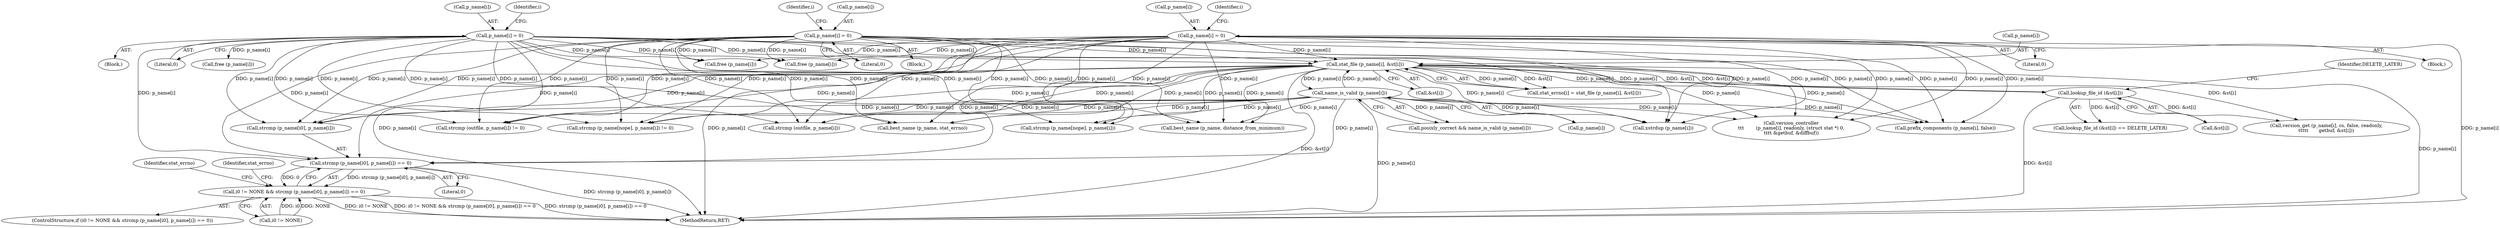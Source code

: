 digraph "0_savannah_17953b5893f7c9835f0dd2a704ba04e0371d2cbd_0@API" {
"1001722" [label="(Call,strcmp (p_name[i0], p_name[i]) == 0)"];
"1000837" [label="(Call,p_name[i] = 0)"];
"1001757" [label="(Call,stat_file (p_name[i], &st[i]))"];
"1000780" [label="(Call,p_name[i] = 0)"];
"1000183" [label="(Call,p_name[i] = 0)"];
"1001788" [label="(Call,name_is_valid (p_name[i]))"];
"1001773" [label="(Call,lookup_file_id (&st[i]))"];
"1001718" [label="(Call,i0 != NONE && strcmp (p_name[i0], p_name[i]) == 0)"];
"1001788" [label="(Call,name_is_valid (p_name[i]))"];
"1000178" [label="(Block,)"];
"1001885" [label="(Call,version_get (p_name[i], cs, false, readonly,\n\t\t\t\t\t       getbuf, &st[i]))"];
"1000780" [label="(Call,p_name[i] = 0)"];
"1001753" [label="(Call,stat_errno[i] = stat_file (p_name[i], &st[i]))"];
"1000774" [label="(Identifier,i)"];
"1002098" [label="(Call,xstrdup (p_name[i]))"];
"1001862" [label="(Call,version_controller\n\t\t\t        (p_name[i], readonly, (struct stat *) 0,\n\t\t\t\t &getbuf, &diffbuf))"];
"1001772" [label="(Call,lookup_file_id (&st[i]) == DELETE_LATER)"];
"1001757" [label="(Call,stat_file (p_name[i], &st[i]))"];
"1001773" [label="(Call,lookup_file_id (&st[i]))"];
"1000187" [label="(Literal,0)"];
"1001717" [label="(ControlStructure,if (i0 != NONE && strcmp (p_name[i0], p_name[i]) == 0))"];
"1001719" [label="(Call,i0 != NONE)"];
"1002004" [label="(Call,prefix_components (p_name[i], false))"];
"1001789" [label="(Call,p_name[i])"];
"1001723" [label="(Call,strcmp (p_name[i0], p_name[i]))"];
"1001755" [label="(Identifier,stat_errno)"];
"1001718" [label="(Call,i0 != NONE && strcmp (p_name[i0], p_name[i]) == 0)"];
"1001734" [label="(Identifier,stat_errno)"];
"1001761" [label="(Call,&st[i])"];
"1000179" [label="(Call,free (p_name[i]))"];
"1001774" [label="(Call,&st[i])"];
"1001838" [label="(Call,strcmp (outfile, p_name[i]) != 0)"];
"1001758" [label="(Call,p_name[i])"];
"1001850" [label="(Call,strcmp (p_name[nope], p_name[i]) != 0)"];
"1000841" [label="(Literal,0)"];
"1000838" [label="(Call,p_name[i])"];
"1000784" [label="(Literal,0)"];
"1001722" [label="(Call,strcmp (p_name[i0], p_name[i]) == 0)"];
"1000184" [label="(Call,p_name[i])"];
"1000831" [label="(Identifier,i)"];
"1000776" [label="(Call,free (p_name[i]))"];
"1000832" [label="(Block,)"];
"1001839" [label="(Call,strcmp (outfile, p_name[i]))"];
"1000833" [label="(Call,free (p_name[i]))"];
"1001802" [label="(Call,best_name (p_name, stat_errno))"];
"1001730" [label="(Literal,0)"];
"1001851" [label="(Call,strcmp (p_name[nope], p_name[i]))"];
"1002119" [label="(MethodReturn,RET)"];
"1001786" [label="(Call,posixly_correct && name_is_valid (p_name[i]))"];
"1000173" [label="(Identifier,i)"];
"1001778" [label="(Identifier,DELETE_LATER)"];
"1002049" [label="(Call,best_name (p_name, distance_from_minimum))"];
"1000781" [label="(Call,p_name[i])"];
"1000183" [label="(Call,p_name[i] = 0)"];
"1000837" [label="(Call,p_name[i] = 0)"];
"1000775" [label="(Block,)"];
"1001722" -> "1001718"  [label="AST: "];
"1001722" -> "1001730"  [label="CFG: "];
"1001723" -> "1001722"  [label="AST: "];
"1001730" -> "1001722"  [label="AST: "];
"1001718" -> "1001722"  [label="CFG: "];
"1001722" -> "1002119"  [label="DDG: strcmp (p_name[i0], p_name[i])"];
"1001722" -> "1001718"  [label="DDG: strcmp (p_name[i0], p_name[i])"];
"1001722" -> "1001718"  [label="DDG: 0"];
"1000837" -> "1001722"  [label="DDG: p_name[i]"];
"1001757" -> "1001722"  [label="DDG: p_name[i]"];
"1000780" -> "1001722"  [label="DDG: p_name[i]"];
"1000183" -> "1001722"  [label="DDG: p_name[i]"];
"1001788" -> "1001722"  [label="DDG: p_name[i]"];
"1000837" -> "1000832"  [label="AST: "];
"1000837" -> "1000841"  [label="CFG: "];
"1000838" -> "1000837"  [label="AST: "];
"1000841" -> "1000837"  [label="AST: "];
"1000831" -> "1000837"  [label="CFG: "];
"1000837" -> "1002119"  [label="DDG: p_name[i]"];
"1000837" -> "1000776"  [label="DDG: p_name[i]"];
"1000837" -> "1000833"  [label="DDG: p_name[i]"];
"1000837" -> "1001723"  [label="DDG: p_name[i]"];
"1000837" -> "1001757"  [label="DDG: p_name[i]"];
"1000837" -> "1001802"  [label="DDG: p_name[i]"];
"1000837" -> "1001838"  [label="DDG: p_name[i]"];
"1000837" -> "1001839"  [label="DDG: p_name[i]"];
"1000837" -> "1001850"  [label="DDG: p_name[i]"];
"1000837" -> "1001851"  [label="DDG: p_name[i]"];
"1000837" -> "1001862"  [label="DDG: p_name[i]"];
"1000837" -> "1002004"  [label="DDG: p_name[i]"];
"1000837" -> "1002049"  [label="DDG: p_name[i]"];
"1000837" -> "1002098"  [label="DDG: p_name[i]"];
"1001757" -> "1001753"  [label="AST: "];
"1001757" -> "1001761"  [label="CFG: "];
"1001758" -> "1001757"  [label="AST: "];
"1001761" -> "1001757"  [label="AST: "];
"1001753" -> "1001757"  [label="CFG: "];
"1001757" -> "1002119"  [label="DDG: p_name[i]"];
"1001757" -> "1002119"  [label="DDG: &st[i]"];
"1001757" -> "1001723"  [label="DDG: p_name[i]"];
"1001757" -> "1001753"  [label="DDG: p_name[i]"];
"1001757" -> "1001753"  [label="DDG: &st[i]"];
"1000780" -> "1001757"  [label="DDG: p_name[i]"];
"1000183" -> "1001757"  [label="DDG: p_name[i]"];
"1001788" -> "1001757"  [label="DDG: p_name[i]"];
"1001773" -> "1001757"  [label="DDG: &st[i]"];
"1001757" -> "1001773"  [label="DDG: &st[i]"];
"1001757" -> "1001788"  [label="DDG: p_name[i]"];
"1001757" -> "1001802"  [label="DDG: p_name[i]"];
"1001757" -> "1001838"  [label="DDG: p_name[i]"];
"1001757" -> "1001839"  [label="DDG: p_name[i]"];
"1001757" -> "1001850"  [label="DDG: p_name[i]"];
"1001757" -> "1001851"  [label="DDG: p_name[i]"];
"1001757" -> "1001862"  [label="DDG: p_name[i]"];
"1001757" -> "1001885"  [label="DDG: &st[i]"];
"1001757" -> "1002004"  [label="DDG: p_name[i]"];
"1001757" -> "1002049"  [label="DDG: p_name[i]"];
"1001757" -> "1002098"  [label="DDG: p_name[i]"];
"1000780" -> "1000775"  [label="AST: "];
"1000780" -> "1000784"  [label="CFG: "];
"1000781" -> "1000780"  [label="AST: "];
"1000784" -> "1000780"  [label="AST: "];
"1000774" -> "1000780"  [label="CFG: "];
"1000780" -> "1002119"  [label="DDG: p_name[i]"];
"1000780" -> "1000776"  [label="DDG: p_name[i]"];
"1000780" -> "1000833"  [label="DDG: p_name[i]"];
"1000780" -> "1001723"  [label="DDG: p_name[i]"];
"1000780" -> "1001802"  [label="DDG: p_name[i]"];
"1000780" -> "1001838"  [label="DDG: p_name[i]"];
"1000780" -> "1001839"  [label="DDG: p_name[i]"];
"1000780" -> "1001850"  [label="DDG: p_name[i]"];
"1000780" -> "1001851"  [label="DDG: p_name[i]"];
"1000780" -> "1001862"  [label="DDG: p_name[i]"];
"1000780" -> "1002004"  [label="DDG: p_name[i]"];
"1000780" -> "1002049"  [label="DDG: p_name[i]"];
"1000780" -> "1002098"  [label="DDG: p_name[i]"];
"1000183" -> "1000178"  [label="AST: "];
"1000183" -> "1000187"  [label="CFG: "];
"1000184" -> "1000183"  [label="AST: "];
"1000187" -> "1000183"  [label="AST: "];
"1000173" -> "1000183"  [label="CFG: "];
"1000183" -> "1002119"  [label="DDG: p_name[i]"];
"1000183" -> "1000179"  [label="DDG: p_name[i]"];
"1000183" -> "1000776"  [label="DDG: p_name[i]"];
"1000183" -> "1000833"  [label="DDG: p_name[i]"];
"1000183" -> "1001723"  [label="DDG: p_name[i]"];
"1000183" -> "1001802"  [label="DDG: p_name[i]"];
"1000183" -> "1001838"  [label="DDG: p_name[i]"];
"1000183" -> "1001839"  [label="DDG: p_name[i]"];
"1000183" -> "1001850"  [label="DDG: p_name[i]"];
"1000183" -> "1001851"  [label="DDG: p_name[i]"];
"1000183" -> "1001862"  [label="DDG: p_name[i]"];
"1000183" -> "1002004"  [label="DDG: p_name[i]"];
"1000183" -> "1002049"  [label="DDG: p_name[i]"];
"1000183" -> "1002098"  [label="DDG: p_name[i]"];
"1001788" -> "1001786"  [label="AST: "];
"1001788" -> "1001789"  [label="CFG: "];
"1001789" -> "1001788"  [label="AST: "];
"1001786" -> "1001788"  [label="CFG: "];
"1001788" -> "1002119"  [label="DDG: p_name[i]"];
"1001788" -> "1001723"  [label="DDG: p_name[i]"];
"1001788" -> "1001786"  [label="DDG: p_name[i]"];
"1001788" -> "1001802"  [label="DDG: p_name[i]"];
"1001788" -> "1001838"  [label="DDG: p_name[i]"];
"1001788" -> "1001839"  [label="DDG: p_name[i]"];
"1001788" -> "1001850"  [label="DDG: p_name[i]"];
"1001788" -> "1001851"  [label="DDG: p_name[i]"];
"1001788" -> "1001862"  [label="DDG: p_name[i]"];
"1001788" -> "1002004"  [label="DDG: p_name[i]"];
"1001788" -> "1002049"  [label="DDG: p_name[i]"];
"1001788" -> "1002098"  [label="DDG: p_name[i]"];
"1001773" -> "1001772"  [label="AST: "];
"1001773" -> "1001774"  [label="CFG: "];
"1001774" -> "1001773"  [label="AST: "];
"1001778" -> "1001773"  [label="CFG: "];
"1001773" -> "1002119"  [label="DDG: &st[i]"];
"1001773" -> "1001772"  [label="DDG: &st[i]"];
"1001773" -> "1001885"  [label="DDG: &st[i]"];
"1001718" -> "1001717"  [label="AST: "];
"1001718" -> "1001719"  [label="CFG: "];
"1001719" -> "1001718"  [label="AST: "];
"1001734" -> "1001718"  [label="CFG: "];
"1001755" -> "1001718"  [label="CFG: "];
"1001718" -> "1002119"  [label="DDG: strcmp (p_name[i0], p_name[i]) == 0"];
"1001718" -> "1002119"  [label="DDG: i0 != NONE"];
"1001718" -> "1002119"  [label="DDG: i0 != NONE && strcmp (p_name[i0], p_name[i]) == 0"];
"1001719" -> "1001718"  [label="DDG: i0"];
"1001719" -> "1001718"  [label="DDG: NONE"];
}
